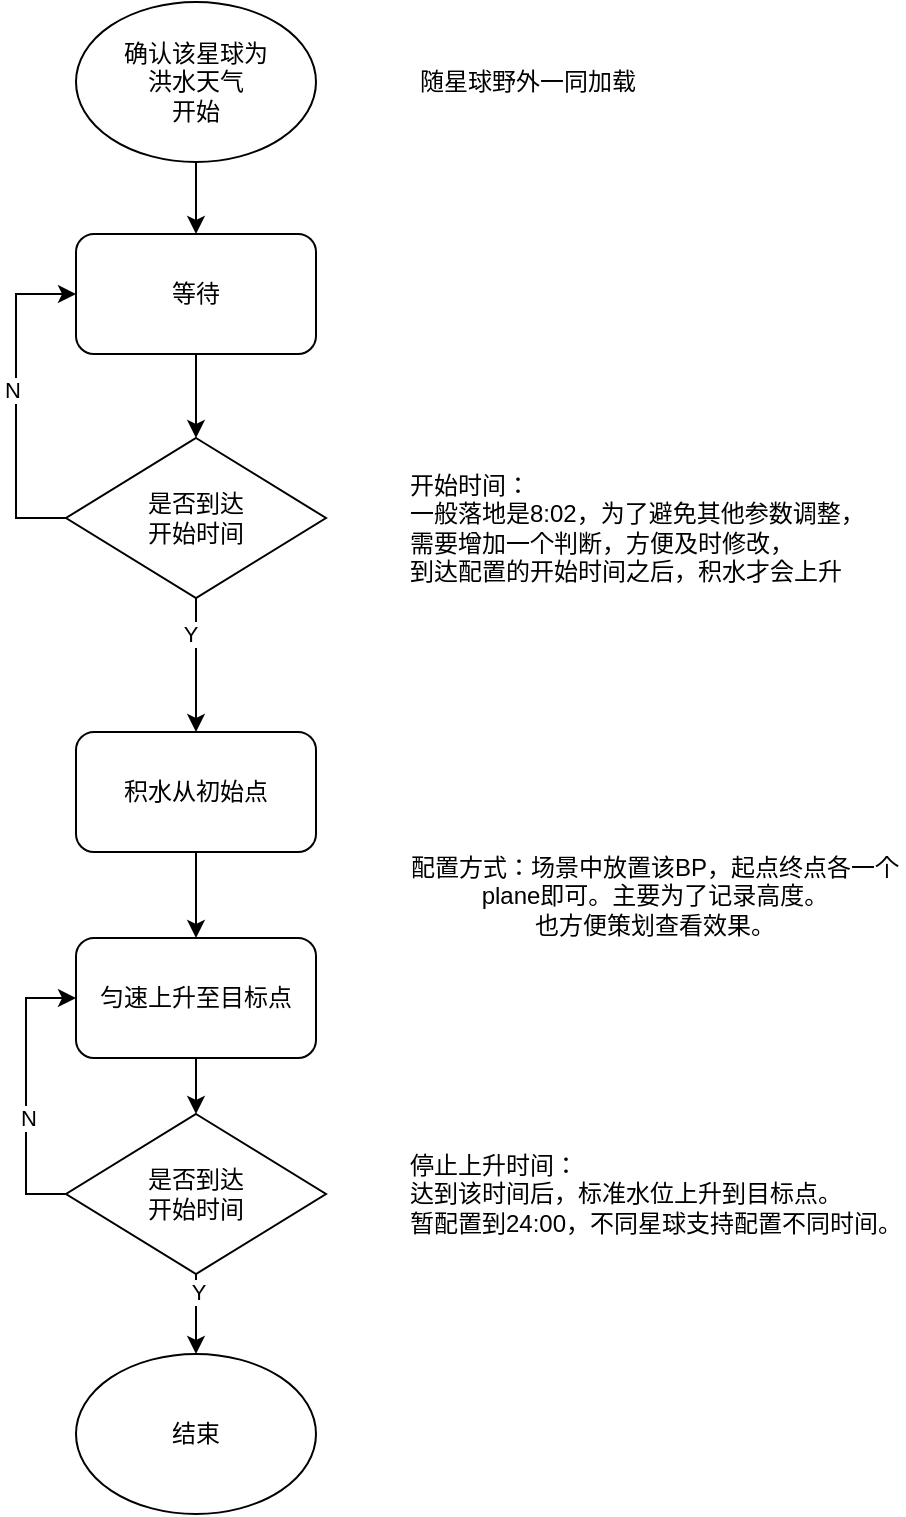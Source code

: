 <mxfile version="24.3.1" type="github">
  <diagram name="第 1 页" id="uSDm-quoGW1dwnuvjZuZ">
    <mxGraphModel dx="1523" dy="827" grid="0" gridSize="10" guides="1" tooltips="1" connect="1" arrows="1" fold="1" page="0" pageScale="1" pageWidth="827" pageHeight="1169" math="0" shadow="0">
      <root>
        <mxCell id="0" />
        <mxCell id="1" parent="0" />
        <mxCell id="7oK-_IyVXDtOq_eO2AqW-11" style="edgeStyle=orthogonalEdgeStyle;rounded=0;orthogonalLoop=1;jettySize=auto;html=1;exitX=0.5;exitY=1;exitDx=0;exitDy=0;entryX=0.5;entryY=0;entryDx=0;entryDy=0;" edge="1" parent="1" source="7oK-_IyVXDtOq_eO2AqW-1" target="7oK-_IyVXDtOq_eO2AqW-3">
          <mxGeometry relative="1" as="geometry" />
        </mxCell>
        <mxCell id="7oK-_IyVXDtOq_eO2AqW-1" value="等待" style="rounded=1;whiteSpace=wrap;html=1;" vertex="1" parent="1">
          <mxGeometry x="399" y="380" width="120" height="60" as="geometry" />
        </mxCell>
        <mxCell id="7oK-_IyVXDtOq_eO2AqW-2" value="随星球野外一同加载" style="text;html=1;align=center;verticalAlign=middle;whiteSpace=wrap;rounded=0;" vertex="1" parent="1">
          <mxGeometry x="564" y="289" width="122" height="30" as="geometry" />
        </mxCell>
        <mxCell id="7oK-_IyVXDtOq_eO2AqW-12" style="edgeStyle=orthogonalEdgeStyle;rounded=0;orthogonalLoop=1;jettySize=auto;html=1;exitX=0;exitY=0.5;exitDx=0;exitDy=0;entryX=0;entryY=0.5;entryDx=0;entryDy=0;" edge="1" parent="1" source="7oK-_IyVXDtOq_eO2AqW-3" target="7oK-_IyVXDtOq_eO2AqW-1">
          <mxGeometry relative="1" as="geometry">
            <Array as="points">
              <mxPoint x="369" y="522" />
              <mxPoint x="369" y="410" />
            </Array>
          </mxGeometry>
        </mxCell>
        <mxCell id="7oK-_IyVXDtOq_eO2AqW-14" value="N" style="edgeLabel;html=1;align=center;verticalAlign=middle;resizable=0;points=[];" vertex="1" connectable="0" parent="7oK-_IyVXDtOq_eO2AqW-12">
          <mxGeometry x="0.072" y="2" relative="1" as="geometry">
            <mxPoint as="offset" />
          </mxGeometry>
        </mxCell>
        <mxCell id="7oK-_IyVXDtOq_eO2AqW-15" style="edgeStyle=orthogonalEdgeStyle;rounded=0;orthogonalLoop=1;jettySize=auto;html=1;exitX=0.5;exitY=1;exitDx=0;exitDy=0;entryX=0.5;entryY=0;entryDx=0;entryDy=0;" edge="1" parent="1" source="7oK-_IyVXDtOq_eO2AqW-3" target="7oK-_IyVXDtOq_eO2AqW-16">
          <mxGeometry relative="1" as="geometry">
            <mxPoint x="459" y="656" as="targetPoint" />
          </mxGeometry>
        </mxCell>
        <mxCell id="7oK-_IyVXDtOq_eO2AqW-21" value="Y" style="edgeLabel;html=1;align=center;verticalAlign=middle;resizable=0;points=[];" vertex="1" connectable="0" parent="7oK-_IyVXDtOq_eO2AqW-15">
          <mxGeometry x="-0.466" y="-3" relative="1" as="geometry">
            <mxPoint as="offset" />
          </mxGeometry>
        </mxCell>
        <mxCell id="7oK-_IyVXDtOq_eO2AqW-3" value="是否到达&lt;div&gt;开始时间&lt;/div&gt;" style="rhombus;whiteSpace=wrap;html=1;" vertex="1" parent="1">
          <mxGeometry x="394" y="482" width="130" height="80" as="geometry" />
        </mxCell>
        <mxCell id="7oK-_IyVXDtOq_eO2AqW-5" value="开始时间：&lt;div&gt;一般落地是8:02，为了避免其他参数调整，&lt;/div&gt;&lt;div&gt;需要增加一个判断，方便及时修改，&lt;/div&gt;&lt;div&gt;到达配置的开始时间之后，积水才会上升&lt;/div&gt;" style="text;html=1;align=left;verticalAlign=middle;whiteSpace=wrap;rounded=0;" vertex="1" parent="1">
          <mxGeometry x="564" y="496" width="249" height="62" as="geometry" />
        </mxCell>
        <mxCell id="7oK-_IyVXDtOq_eO2AqW-10" style="edgeStyle=orthogonalEdgeStyle;rounded=0;orthogonalLoop=1;jettySize=auto;html=1;exitX=0.5;exitY=1;exitDx=0;exitDy=0;entryX=0.5;entryY=0;entryDx=0;entryDy=0;" edge="1" parent="1" source="7oK-_IyVXDtOq_eO2AqW-9" target="7oK-_IyVXDtOq_eO2AqW-1">
          <mxGeometry relative="1" as="geometry" />
        </mxCell>
        <mxCell id="7oK-_IyVXDtOq_eO2AqW-9" value="&lt;div&gt;确认该星球为&lt;/div&gt;&lt;div&gt;洪水天气&lt;/div&gt;开始" style="ellipse;whiteSpace=wrap;html=1;" vertex="1" parent="1">
          <mxGeometry x="399" y="264" width="120" height="80" as="geometry" />
        </mxCell>
        <mxCell id="7oK-_IyVXDtOq_eO2AqW-18" style="edgeStyle=orthogonalEdgeStyle;rounded=0;orthogonalLoop=1;jettySize=auto;html=1;exitX=0.5;exitY=1;exitDx=0;exitDy=0;entryX=0.5;entryY=0;entryDx=0;entryDy=0;" edge="1" parent="1" source="7oK-_IyVXDtOq_eO2AqW-16" target="7oK-_IyVXDtOq_eO2AqW-17">
          <mxGeometry relative="1" as="geometry" />
        </mxCell>
        <mxCell id="7oK-_IyVXDtOq_eO2AqW-16" value="积水从初始点" style="rounded=1;whiteSpace=wrap;html=1;" vertex="1" parent="1">
          <mxGeometry x="399" y="629" width="120" height="60" as="geometry" />
        </mxCell>
        <mxCell id="7oK-_IyVXDtOq_eO2AqW-17" value="匀速上升至目标点" style="rounded=1;whiteSpace=wrap;html=1;" vertex="1" parent="1">
          <mxGeometry x="399" y="732" width="120" height="60" as="geometry" />
        </mxCell>
        <mxCell id="7oK-_IyVXDtOq_eO2AqW-20" value="停止上升时间：&lt;div&gt;达到该时间后，标准水位上升到目标点。&lt;div&gt;暂配置到24:00，不同星球支持配置不同时间。&lt;/div&gt;&lt;/div&gt;" style="text;html=1;align=left;verticalAlign=middle;whiteSpace=wrap;rounded=0;" vertex="1" parent="1">
          <mxGeometry x="564" y="834" width="249" height="52" as="geometry" />
        </mxCell>
        <mxCell id="7oK-_IyVXDtOq_eO2AqW-22" value="配置方式：场景中放置该BP，起点终点各一个plane即可。主要为了记录高度。&lt;div&gt;也方便策划查看效果。&lt;/div&gt;" style="text;html=1;align=center;verticalAlign=middle;whiteSpace=wrap;rounded=0;" vertex="1" parent="1">
          <mxGeometry x="564" y="685" width="249" height="52" as="geometry" />
        </mxCell>
        <mxCell id="7oK-_IyVXDtOq_eO2AqW-23" value="结束&lt;div&gt;&lt;/div&gt;" style="ellipse;whiteSpace=wrap;html=1;" vertex="1" parent="1">
          <mxGeometry x="399" y="940" width="120" height="80" as="geometry" />
        </mxCell>
        <mxCell id="7oK-_IyVXDtOq_eO2AqW-26" value="" style="edgeStyle=orthogonalEdgeStyle;rounded=0;orthogonalLoop=1;jettySize=auto;html=1;exitX=0.5;exitY=1;exitDx=0;exitDy=0;entryX=0.5;entryY=0;entryDx=0;entryDy=0;" edge="1" parent="1" source="7oK-_IyVXDtOq_eO2AqW-17" target="7oK-_IyVXDtOq_eO2AqW-25">
          <mxGeometry relative="1" as="geometry">
            <mxPoint x="459" y="792" as="sourcePoint" />
            <mxPoint x="459" y="935" as="targetPoint" />
          </mxGeometry>
        </mxCell>
        <mxCell id="7oK-_IyVXDtOq_eO2AqW-27" value="" style="edgeStyle=orthogonalEdgeStyle;rounded=0;orthogonalLoop=1;jettySize=auto;html=1;" edge="1" parent="1" source="7oK-_IyVXDtOq_eO2AqW-25" target="7oK-_IyVXDtOq_eO2AqW-23">
          <mxGeometry relative="1" as="geometry" />
        </mxCell>
        <mxCell id="7oK-_IyVXDtOq_eO2AqW-28" value="Y" style="edgeLabel;html=1;align=center;verticalAlign=middle;resizable=0;points=[];" vertex="1" connectable="0" parent="7oK-_IyVXDtOq_eO2AqW-27">
          <mxGeometry x="-0.558" y="1" relative="1" as="geometry">
            <mxPoint as="offset" />
          </mxGeometry>
        </mxCell>
        <mxCell id="7oK-_IyVXDtOq_eO2AqW-29" style="edgeStyle=orthogonalEdgeStyle;rounded=0;orthogonalLoop=1;jettySize=auto;html=1;exitX=0;exitY=0.5;exitDx=0;exitDy=0;entryX=0;entryY=0.5;entryDx=0;entryDy=0;" edge="1" parent="1" source="7oK-_IyVXDtOq_eO2AqW-25" target="7oK-_IyVXDtOq_eO2AqW-17">
          <mxGeometry relative="1" as="geometry" />
        </mxCell>
        <mxCell id="7oK-_IyVXDtOq_eO2AqW-30" value="N" style="edgeLabel;html=1;align=center;verticalAlign=middle;resizable=0;points=[];" vertex="1" connectable="0" parent="7oK-_IyVXDtOq_eO2AqW-29">
          <mxGeometry x="-0.181" y="-1" relative="1" as="geometry">
            <mxPoint as="offset" />
          </mxGeometry>
        </mxCell>
        <mxCell id="7oK-_IyVXDtOq_eO2AqW-25" value="是否到达&lt;div&gt;开始时间&lt;/div&gt;" style="rhombus;whiteSpace=wrap;html=1;" vertex="1" parent="1">
          <mxGeometry x="394" y="820" width="130" height="80" as="geometry" />
        </mxCell>
      </root>
    </mxGraphModel>
  </diagram>
</mxfile>
